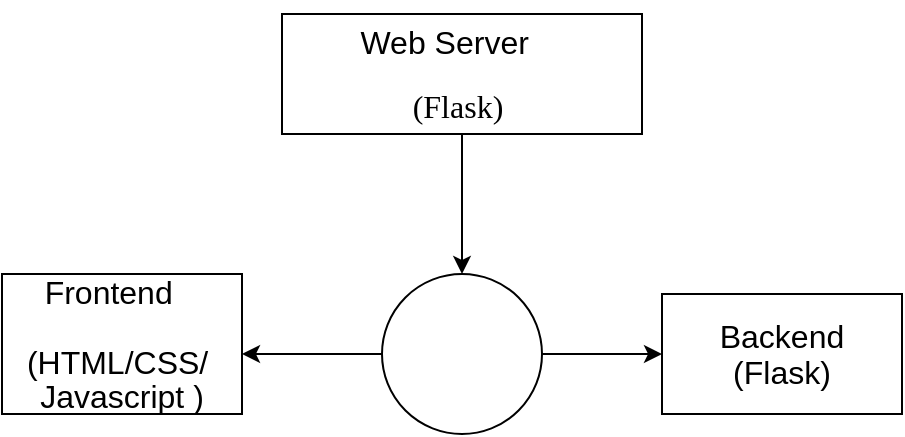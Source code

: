 <mxfile version="24.2.1" type="github">
  <diagram name="Page-1" id="CVepzqQUNuYDPLzAi20X">
    <mxGraphModel dx="1434" dy="746" grid="1" gridSize="10" guides="1" tooltips="1" connect="1" arrows="1" fold="1" page="1" pageScale="1" pageWidth="850" pageHeight="1100" math="0" shadow="0">
      <root>
        <mxCell id="0" />
        <mxCell id="1" parent="0" />
        <mxCell id="wfnNo3ExgEF66MOVrfMV-5" value="" style="edgeStyle=orthogonalEdgeStyle;rounded=0;orthogonalLoop=1;jettySize=auto;html=1;" edge="1" parent="1" source="wfnNo3ExgEF66MOVrfMV-1" target="wfnNo3ExgEF66MOVrfMV-4">
          <mxGeometry relative="1" as="geometry" />
        </mxCell>
        <mxCell id="wfnNo3ExgEF66MOVrfMV-1" value="&lt;p class=&quot;MsoNormal&quot;&gt;&lt;span style=&quot;font-size:12.0pt;line-height:107%;font-family:&lt;br/&gt;&amp;quot;Times New Roman&amp;quot;,serif&quot;&gt;&amp;nbsp; Web Server&amp;nbsp;&amp;nbsp;&amp;nbsp;&amp;nbsp; &lt;/span&gt;&lt;span style=&quot;font-family: &amp;quot;Times New Roman&amp;quot;, serif; font-size: 12pt; background-color: initial;&quot;&gt;&amp;nbsp;&lt;/span&gt;&lt;/p&gt;&lt;p class=&quot;MsoNormal&quot;&gt;&lt;span style=&quot;font-family: &amp;quot;Times New Roman&amp;quot;, serif; font-size: 12pt; background-color: initial;&quot;&gt;(Flask)&amp;nbsp;&lt;/span&gt;&lt;/p&gt;" style="rounded=0;whiteSpace=wrap;html=1;" vertex="1" parent="1">
          <mxGeometry x="250" y="80" width="180" height="60" as="geometry" />
        </mxCell>
        <mxCell id="wfnNo3ExgEF66MOVrfMV-7" value="" style="edgeStyle=orthogonalEdgeStyle;rounded=0;orthogonalLoop=1;jettySize=auto;html=1;" edge="1" parent="1" source="wfnNo3ExgEF66MOVrfMV-4" target="wfnNo3ExgEF66MOVrfMV-6">
          <mxGeometry relative="1" as="geometry">
            <Array as="points">
              <mxPoint x="250" y="250" />
              <mxPoint x="250" y="250" />
            </Array>
          </mxGeometry>
        </mxCell>
        <mxCell id="wfnNo3ExgEF66MOVrfMV-9" value="" style="edgeStyle=orthogonalEdgeStyle;rounded=0;orthogonalLoop=1;jettySize=auto;html=1;" edge="1" parent="1" source="wfnNo3ExgEF66MOVrfMV-4" target="wfnNo3ExgEF66MOVrfMV-8">
          <mxGeometry relative="1" as="geometry" />
        </mxCell>
        <mxCell id="wfnNo3ExgEF66MOVrfMV-4" value="" style="ellipse;whiteSpace=wrap;html=1;rounded=0;" vertex="1" parent="1">
          <mxGeometry x="300" y="210" width="80" height="80" as="geometry" />
        </mxCell>
        <mxCell id="wfnNo3ExgEF66MOVrfMV-6" value="&lt;span style=&quot;font-size:12.0pt;line-height:107%;&lt;br/&gt;font-family:&amp;quot;Times New Roman&amp;quot;,serif;mso-fareast-font-family:Calibri;mso-fareast-theme-font:&lt;br/&gt;minor-latin;mso-ansi-language:#0C00;mso-fareast-language:EN-US;mso-bidi-language:&lt;br/&gt;AR-SA&quot;&gt;Frontend&amp;nbsp; &amp;nbsp;&lt;/span&gt;&lt;div&gt;&lt;span style=&quot;font-size:12.0pt;line-height:107%;&lt;br/&gt;font-family:&amp;quot;Times New Roman&amp;quot;,serif;mso-fareast-font-family:Calibri;mso-fareast-theme-font:&lt;br/&gt;minor-latin;mso-ansi-language:#0C00;mso-fareast-language:EN-US;mso-bidi-language:&lt;br/&gt;AR-SA&quot;&gt;&lt;br&gt;&lt;/span&gt;&lt;/div&gt;&lt;div&gt;&lt;span style=&quot;font-size:12.0pt;line-height:107%;&lt;br/&gt;font-family:&amp;quot;Times New Roman&amp;quot;,serif;mso-fareast-font-family:Calibri;mso-fareast-theme-font:&lt;br/&gt;minor-latin;mso-ansi-language:#0C00;mso-fareast-language:EN-US;mso-bidi-language:&lt;br/&gt;AR-SA&quot;&gt;&lt;span style=&quot;font-size: 12pt; background-color: initial;&quot;&gt;(HTML/CSS/&lt;/span&gt;&lt;span style=&quot;font-size: 12pt; background-color: initial;&quot;&gt;&amp;nbsp;&lt;/span&gt;&lt;/span&gt;&lt;/div&gt;&lt;div&gt;&lt;span style=&quot;font-size:12.0pt;line-height:107%;&lt;br/&gt;font-family:&amp;quot;Times New Roman&amp;quot;,serif;mso-fareast-font-family:Calibri;mso-fareast-theme-font:&lt;br/&gt;minor-latin;mso-ansi-language:#0C00;mso-fareast-language:EN-US;mso-bidi-language:&lt;br/&gt;AR-SA&quot;&gt;&lt;span style=&quot;font-size: 12pt; background-color: initial;&quot;&gt;Javascript&lt;/span&gt;&amp;nbsp;)&lt;/span&gt;&lt;/div&gt;" style="whiteSpace=wrap;html=1;rounded=0;" vertex="1" parent="1">
          <mxGeometry x="110" y="210" width="120" height="70" as="geometry" />
        </mxCell>
        <mxCell id="wfnNo3ExgEF66MOVrfMV-8" value="&lt;span style=&quot;font-size:12.0pt;line-height:107%;&lt;br/&gt;font-family:&amp;quot;Times New Roman&amp;quot;,serif;mso-fareast-font-family:Calibri;mso-fareast-theme-font:&lt;br/&gt;minor-latin;mso-ansi-language:#0C00;mso-fareast-language:EN-US;mso-bidi-language:&lt;br/&gt;AR-SA&quot;&gt;Backend&lt;/span&gt;&lt;div&gt;&lt;span style=&quot;font-size:12.0pt;line-height:107%;&lt;br/&gt;font-family:&amp;quot;Times New Roman&amp;quot;,serif;mso-fareast-font-family:Calibri;mso-fareast-theme-font:&lt;br/&gt;minor-latin;mso-ansi-language:#0C00;mso-fareast-language:EN-US;mso-bidi-language:&lt;br/&gt;AR-SA&quot;&gt;&lt;span style=&quot;font-size: 12pt; line-height: 107%;&quot;&gt;(Flask)&lt;/span&gt;&lt;br&gt;&lt;/span&gt;&lt;/div&gt;" style="whiteSpace=wrap;html=1;rounded=0;" vertex="1" parent="1">
          <mxGeometry x="440" y="220" width="120" height="60" as="geometry" />
        </mxCell>
      </root>
    </mxGraphModel>
  </diagram>
</mxfile>
